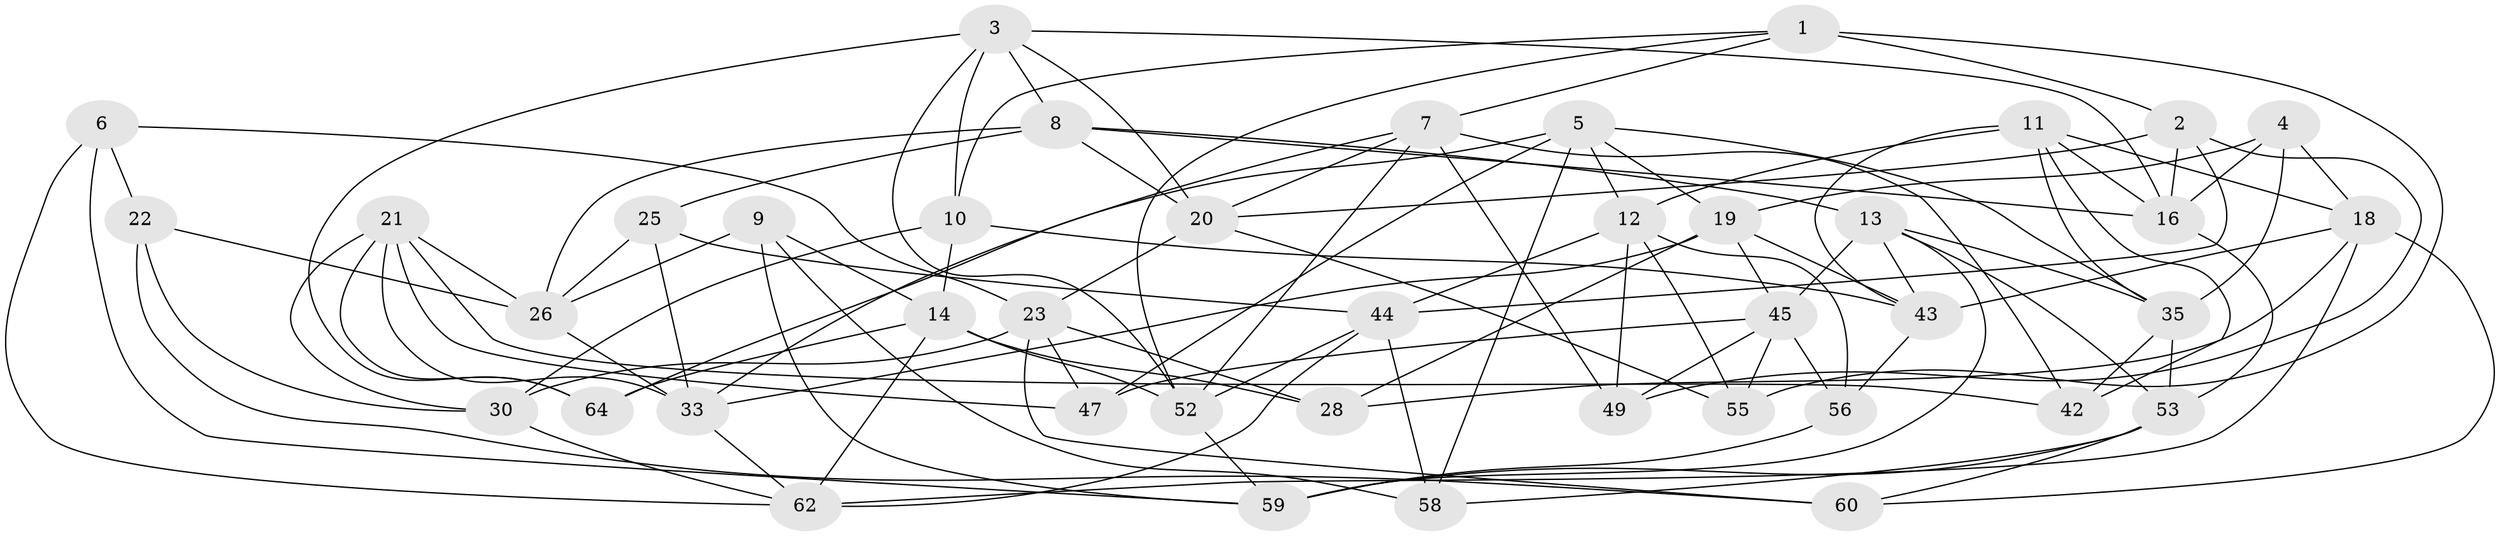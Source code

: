 // original degree distribution, {4: 1.0}
// Generated by graph-tools (version 1.1) at 2025/11/02/27/25 16:11:46]
// undirected, 42 vertices, 110 edges
graph export_dot {
graph [start="1"]
  node [color=gray90,style=filled];
  1 [super="+51"];
  2 [super="+54"];
  3 [super="+32"];
  4;
  5 [super="+41"];
  6;
  7 [super="+17"];
  8 [super="+27"];
  9;
  10 [super="+15"];
  11 [super="+34"];
  12 [super="+38"];
  13 [super="+36"];
  14 [super="+63"];
  16 [super="+29"];
  18 [super="+37"];
  19 [super="+46"];
  20 [super="+24"];
  21 [super="+70"];
  22;
  23 [super="+40"];
  25;
  26 [super="+31"];
  28;
  30 [super="+39"];
  33 [super="+50"];
  35 [super="+48"];
  42;
  43 [super="+61"];
  44 [super="+69"];
  45 [super="+66"];
  47;
  49;
  52 [super="+57"];
  53 [super="+67"];
  55;
  56;
  58;
  59 [super="+65"];
  60;
  62 [super="+68"];
  64;
  1 -- 55;
  1 -- 7;
  1 -- 10;
  1 -- 2 [weight=2];
  1 -- 52;
  2 -- 20;
  2 -- 49;
  2 -- 44;
  2 -- 16;
  3 -- 64;
  3 -- 16;
  3 -- 52;
  3 -- 8;
  3 -- 10;
  3 -- 20;
  4 -- 19;
  4 -- 35;
  4 -- 18;
  4 -- 16;
  5 -- 58;
  5 -- 19;
  5 -- 35;
  5 -- 64;
  5 -- 12;
  5 -- 47;
  6 -- 23;
  6 -- 62;
  6 -- 59;
  6 -- 22;
  7 -- 49;
  7 -- 42;
  7 -- 52;
  7 -- 33;
  7 -- 20;
  8 -- 16;
  8 -- 20;
  8 -- 26;
  8 -- 25;
  8 -- 13;
  9 -- 58;
  9 -- 14;
  9 -- 59;
  9 -- 26;
  10 -- 14;
  10 -- 43;
  10 -- 30 [weight=2];
  11 -- 42;
  11 -- 35;
  11 -- 12;
  11 -- 16;
  11 -- 43;
  11 -- 18;
  12 -- 56;
  12 -- 49;
  12 -- 44;
  12 -- 55;
  13 -- 35;
  13 -- 43;
  13 -- 45;
  13 -- 59;
  13 -- 53;
  14 -- 62;
  14 -- 64;
  14 -- 28;
  14 -- 52;
  16 -- 53;
  18 -- 28;
  18 -- 60;
  18 -- 62;
  18 -- 43;
  19 -- 43;
  19 -- 28;
  19 -- 45;
  19 -- 33;
  20 -- 23;
  20 -- 55;
  21 -- 33;
  21 -- 42;
  21 -- 64;
  21 -- 26;
  21 -- 30;
  21 -- 47;
  22 -- 30;
  22 -- 60;
  22 -- 26;
  23 -- 47;
  23 -- 28;
  23 -- 60;
  23 -- 30;
  25 -- 33;
  25 -- 44;
  25 -- 26;
  26 -- 33;
  30 -- 62;
  33 -- 62;
  35 -- 53;
  35 -- 42;
  43 -- 56;
  44 -- 62;
  44 -- 58;
  44 -- 52;
  45 -- 55;
  45 -- 49;
  45 -- 56;
  45 -- 47;
  52 -- 59;
  53 -- 58;
  53 -- 60;
  53 -- 59;
  56 -- 59;
}
